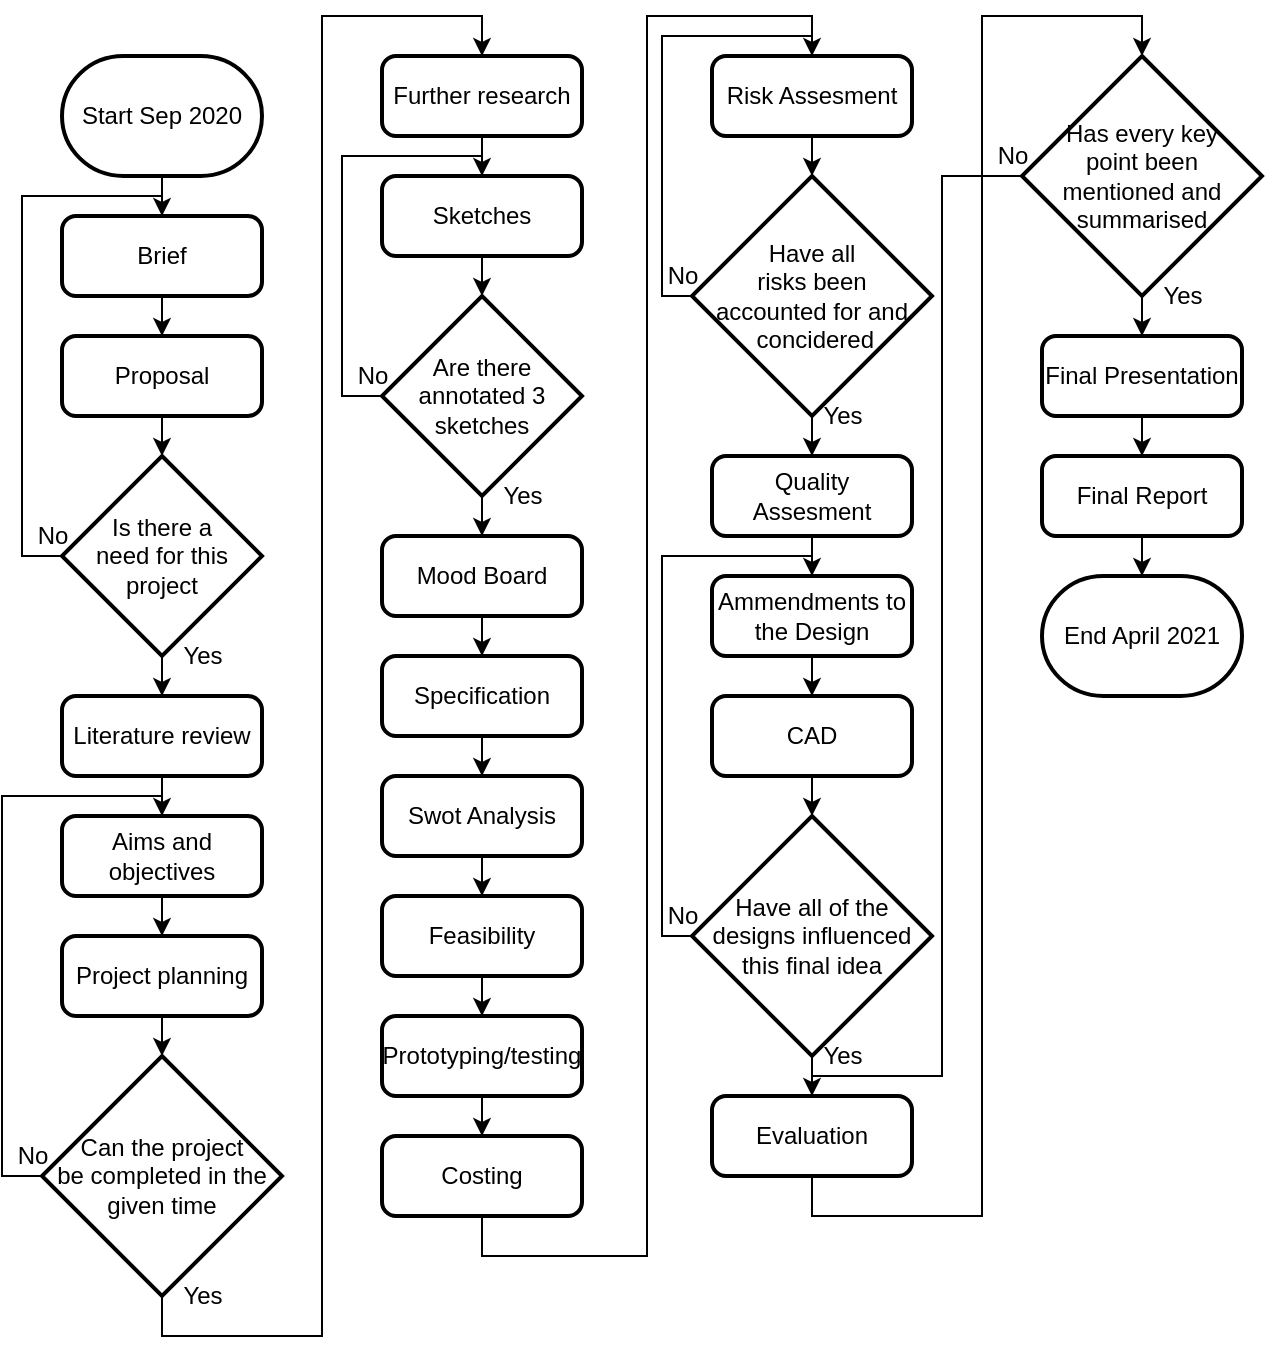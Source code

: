 <mxfile version="14.2.3" type="github">
  <diagram id="LABsaE5NDlapypMMA4mU" name="Page-1">
    <mxGraphModel dx="1422" dy="794" grid="1" gridSize="10" guides="1" tooltips="1" connect="1" arrows="1" fold="1" page="1" pageScale="1" pageWidth="850" pageHeight="1100" math="0" shadow="0">
      <root>
        <mxCell id="0" />
        <mxCell id="1" parent="0" />
        <mxCell id="pNEjwK5VX2j_wRrByYlO-9" style="edgeStyle=orthogonalEdgeStyle;rounded=0;orthogonalLoop=1;jettySize=auto;html=1;exitX=0.5;exitY=1;exitDx=0;exitDy=0;exitPerimeter=0;entryX=0.5;entryY=0;entryDx=0;entryDy=0;" parent="1" source="pNEjwK5VX2j_wRrByYlO-1" target="pNEjwK5VX2j_wRrByYlO-2" edge="1">
          <mxGeometry relative="1" as="geometry" />
        </mxCell>
        <mxCell id="pNEjwK5VX2j_wRrByYlO-1" value="Start Sep 2020" style="strokeWidth=2;html=1;shape=mxgraph.flowchart.terminator;whiteSpace=wrap;" parent="1" vertex="1">
          <mxGeometry x="110" y="40" width="100" height="60" as="geometry" />
        </mxCell>
        <mxCell id="pNEjwK5VX2j_wRrByYlO-10" style="edgeStyle=orthogonalEdgeStyle;rounded=0;orthogonalLoop=1;jettySize=auto;html=1;exitX=0.5;exitY=1;exitDx=0;exitDy=0;entryX=0.5;entryY=0;entryDx=0;entryDy=0;" parent="1" source="pNEjwK5VX2j_wRrByYlO-2" target="pNEjwK5VX2j_wRrByYlO-3" edge="1">
          <mxGeometry relative="1" as="geometry" />
        </mxCell>
        <mxCell id="pNEjwK5VX2j_wRrByYlO-2" value="Brief" style="rounded=1;whiteSpace=wrap;html=1;absoluteArcSize=1;arcSize=14;strokeWidth=2;" parent="1" vertex="1">
          <mxGeometry x="110" y="120" width="100" height="40" as="geometry" />
        </mxCell>
        <mxCell id="pNEjwK5VX2j_wRrByYlO-11" style="edgeStyle=orthogonalEdgeStyle;rounded=0;orthogonalLoop=1;jettySize=auto;html=1;exitX=0.5;exitY=1;exitDx=0;exitDy=0;entryX=0.5;entryY=0;entryDx=0;entryDy=0;entryPerimeter=0;" parent="1" source="pNEjwK5VX2j_wRrByYlO-3" target="pNEjwK5VX2j_wRrByYlO-4" edge="1">
          <mxGeometry relative="1" as="geometry" />
        </mxCell>
        <mxCell id="pNEjwK5VX2j_wRrByYlO-3" value="Proposal" style="rounded=1;whiteSpace=wrap;html=1;absoluteArcSize=1;arcSize=14;strokeWidth=2;" parent="1" vertex="1">
          <mxGeometry x="110" y="180" width="100" height="40" as="geometry" />
        </mxCell>
        <mxCell id="pNEjwK5VX2j_wRrByYlO-12" style="edgeStyle=orthogonalEdgeStyle;rounded=0;orthogonalLoop=1;jettySize=auto;html=1;exitX=0.5;exitY=1;exitDx=0;exitDy=0;exitPerimeter=0;entryX=0.5;entryY=0;entryDx=0;entryDy=0;" parent="1" source="pNEjwK5VX2j_wRrByYlO-4" target="pNEjwK5VX2j_wRrByYlO-6" edge="1">
          <mxGeometry relative="1" as="geometry" />
        </mxCell>
        <mxCell id="36fJL9Vguscwz0yONPbk-47" style="edgeStyle=orthogonalEdgeStyle;rounded=0;orthogonalLoop=1;jettySize=auto;html=1;exitX=0;exitY=0.5;exitDx=0;exitDy=0;exitPerimeter=0;endArrow=none;endFill=0;" edge="1" parent="1" source="pNEjwK5VX2j_wRrByYlO-4">
          <mxGeometry relative="1" as="geometry">
            <mxPoint x="160" y="110" as="targetPoint" />
            <Array as="points">
              <mxPoint x="90" y="290" />
              <mxPoint x="90" y="110" />
            </Array>
          </mxGeometry>
        </mxCell>
        <mxCell id="pNEjwK5VX2j_wRrByYlO-4" value="Is there a&lt;br&gt;need for this project" style="strokeWidth=2;html=1;shape=mxgraph.flowchart.decision;whiteSpace=wrap;" parent="1" vertex="1">
          <mxGeometry x="110" y="240" width="100" height="100" as="geometry" />
        </mxCell>
        <mxCell id="pNEjwK5VX2j_wRrByYlO-13" style="edgeStyle=orthogonalEdgeStyle;rounded=0;orthogonalLoop=1;jettySize=auto;html=1;exitX=0.5;exitY=1;exitDx=0;exitDy=0;entryX=0.5;entryY=0;entryDx=0;entryDy=0;" parent="1" source="pNEjwK5VX2j_wRrByYlO-6" target="pNEjwK5VX2j_wRrByYlO-7" edge="1">
          <mxGeometry relative="1" as="geometry" />
        </mxCell>
        <mxCell id="pNEjwK5VX2j_wRrByYlO-6" value="Literature review" style="rounded=1;whiteSpace=wrap;html=1;absoluteArcSize=1;arcSize=14;strokeWidth=2;" parent="1" vertex="1">
          <mxGeometry x="110" y="360" width="100" height="40" as="geometry" />
        </mxCell>
        <mxCell id="pNEjwK5VX2j_wRrByYlO-14" style="edgeStyle=orthogonalEdgeStyle;rounded=0;orthogonalLoop=1;jettySize=auto;html=1;exitX=0.5;exitY=1;exitDx=0;exitDy=0;entryX=0.5;entryY=0;entryDx=0;entryDy=0;" parent="1" source="pNEjwK5VX2j_wRrByYlO-7" target="pNEjwK5VX2j_wRrByYlO-8" edge="1">
          <mxGeometry relative="1" as="geometry" />
        </mxCell>
        <mxCell id="pNEjwK5VX2j_wRrByYlO-7" value="Aims and objectives" style="rounded=1;whiteSpace=wrap;html=1;absoluteArcSize=1;arcSize=14;strokeWidth=2;" parent="1" vertex="1">
          <mxGeometry x="110" y="420" width="100" height="40" as="geometry" />
        </mxCell>
        <mxCell id="36fJL9Vguscwz0yONPbk-23" style="edgeStyle=orthogonalEdgeStyle;rounded=0;orthogonalLoop=1;jettySize=auto;html=1;exitX=0.5;exitY=1;exitDx=0;exitDy=0;entryX=0.5;entryY=0;entryDx=0;entryDy=0;entryPerimeter=0;" edge="1" parent="1" source="pNEjwK5VX2j_wRrByYlO-8" target="36fJL9Vguscwz0yONPbk-16">
          <mxGeometry relative="1" as="geometry" />
        </mxCell>
        <mxCell id="pNEjwK5VX2j_wRrByYlO-8" value="Project planning" style="rounded=1;whiteSpace=wrap;html=1;absoluteArcSize=1;arcSize=14;strokeWidth=2;" parent="1" vertex="1">
          <mxGeometry x="110" y="480" width="100" height="40" as="geometry" />
        </mxCell>
        <mxCell id="36fJL9Vguscwz0yONPbk-24" style="edgeStyle=orthogonalEdgeStyle;rounded=0;orthogonalLoop=1;jettySize=auto;html=1;exitX=0.5;exitY=1;exitDx=0;exitDy=0;entryX=0.5;entryY=0;entryDx=0;entryDy=0;" edge="1" parent="1" source="pNEjwK5VX2j_wRrByYlO-15" target="pNEjwK5VX2j_wRrByYlO-16">
          <mxGeometry relative="1" as="geometry" />
        </mxCell>
        <mxCell id="pNEjwK5VX2j_wRrByYlO-15" value="Further research" style="rounded=1;whiteSpace=wrap;html=1;absoluteArcSize=1;arcSize=14;strokeWidth=2;" parent="1" vertex="1">
          <mxGeometry x="270" y="40" width="100" height="40" as="geometry" />
        </mxCell>
        <mxCell id="36fJL9Vguscwz0yONPbk-25" style="edgeStyle=orthogonalEdgeStyle;rounded=0;orthogonalLoop=1;jettySize=auto;html=1;exitX=0.5;exitY=1;exitDx=0;exitDy=0;entryX=0.5;entryY=0;entryDx=0;entryDy=0;entryPerimeter=0;" edge="1" parent="1" source="pNEjwK5VX2j_wRrByYlO-16" target="36fJL9Vguscwz0yONPbk-17">
          <mxGeometry relative="1" as="geometry" />
        </mxCell>
        <mxCell id="pNEjwK5VX2j_wRrByYlO-16" value="Sketches" style="rounded=1;whiteSpace=wrap;html=1;absoluteArcSize=1;arcSize=14;strokeWidth=2;" parent="1" vertex="1">
          <mxGeometry x="270" y="100" width="100" height="40" as="geometry" />
        </mxCell>
        <mxCell id="36fJL9Vguscwz0yONPbk-27" style="edgeStyle=orthogonalEdgeStyle;rounded=0;orthogonalLoop=1;jettySize=auto;html=1;exitX=0.5;exitY=1;exitDx=0;exitDy=0;entryX=0.5;entryY=0;entryDx=0;entryDy=0;" edge="1" parent="1" source="36fJL9Vguscwz0yONPbk-1" target="36fJL9Vguscwz0yONPbk-2">
          <mxGeometry relative="1" as="geometry" />
        </mxCell>
        <mxCell id="36fJL9Vguscwz0yONPbk-1" value="Mood Board" style="rounded=1;whiteSpace=wrap;html=1;absoluteArcSize=1;arcSize=14;strokeWidth=2;" vertex="1" parent="1">
          <mxGeometry x="270" y="280" width="100" height="40" as="geometry" />
        </mxCell>
        <mxCell id="36fJL9Vguscwz0yONPbk-28" style="edgeStyle=orthogonalEdgeStyle;rounded=0;orthogonalLoop=1;jettySize=auto;html=1;exitX=0.5;exitY=1;exitDx=0;exitDy=0;entryX=0.5;entryY=0;entryDx=0;entryDy=0;" edge="1" parent="1" source="36fJL9Vguscwz0yONPbk-2" target="36fJL9Vguscwz0yONPbk-3">
          <mxGeometry relative="1" as="geometry" />
        </mxCell>
        <mxCell id="36fJL9Vguscwz0yONPbk-2" value="Specification" style="rounded=1;whiteSpace=wrap;html=1;absoluteArcSize=1;arcSize=14;strokeWidth=2;" vertex="1" parent="1">
          <mxGeometry x="270" y="340" width="100" height="40" as="geometry" />
        </mxCell>
        <mxCell id="36fJL9Vguscwz0yONPbk-29" style="edgeStyle=orthogonalEdgeStyle;rounded=0;orthogonalLoop=1;jettySize=auto;html=1;exitX=0.5;exitY=1;exitDx=0;exitDy=0;entryX=0.5;entryY=0;entryDx=0;entryDy=0;" edge="1" parent="1" source="36fJL9Vguscwz0yONPbk-3" target="36fJL9Vguscwz0yONPbk-4">
          <mxGeometry relative="1" as="geometry" />
        </mxCell>
        <mxCell id="36fJL9Vguscwz0yONPbk-3" value="Swot Analysis" style="rounded=1;whiteSpace=wrap;html=1;absoluteArcSize=1;arcSize=14;strokeWidth=2;" vertex="1" parent="1">
          <mxGeometry x="270" y="400" width="100" height="40" as="geometry" />
        </mxCell>
        <mxCell id="36fJL9Vguscwz0yONPbk-30" style="edgeStyle=orthogonalEdgeStyle;rounded=0;orthogonalLoop=1;jettySize=auto;html=1;exitX=0.5;exitY=1;exitDx=0;exitDy=0;entryX=0.5;entryY=0;entryDx=0;entryDy=0;" edge="1" parent="1" source="36fJL9Vguscwz0yONPbk-4" target="36fJL9Vguscwz0yONPbk-5">
          <mxGeometry relative="1" as="geometry" />
        </mxCell>
        <mxCell id="36fJL9Vguscwz0yONPbk-4" value="Feasibility" style="rounded=1;whiteSpace=wrap;html=1;absoluteArcSize=1;arcSize=14;strokeWidth=2;" vertex="1" parent="1">
          <mxGeometry x="270" y="460" width="100" height="40" as="geometry" />
        </mxCell>
        <mxCell id="36fJL9Vguscwz0yONPbk-31" style="edgeStyle=orthogonalEdgeStyle;rounded=0;orthogonalLoop=1;jettySize=auto;html=1;exitX=0.5;exitY=1;exitDx=0;exitDy=0;entryX=0.5;entryY=0;entryDx=0;entryDy=0;" edge="1" parent="1" source="36fJL9Vguscwz0yONPbk-5" target="36fJL9Vguscwz0yONPbk-6">
          <mxGeometry relative="1" as="geometry" />
        </mxCell>
        <mxCell id="36fJL9Vguscwz0yONPbk-5" value="Prototyping/testing" style="rounded=1;whiteSpace=wrap;html=1;absoluteArcSize=1;arcSize=14;strokeWidth=2;" vertex="1" parent="1">
          <mxGeometry x="270" y="520" width="100" height="40" as="geometry" />
        </mxCell>
        <mxCell id="36fJL9Vguscwz0yONPbk-44" style="edgeStyle=orthogonalEdgeStyle;rounded=0;orthogonalLoop=1;jettySize=auto;html=1;exitX=0.5;exitY=1;exitDx=0;exitDy=0;entryX=0.5;entryY=0;entryDx=0;entryDy=0;" edge="1" parent="1" source="36fJL9Vguscwz0yONPbk-6" target="36fJL9Vguscwz0yONPbk-7">
          <mxGeometry relative="1" as="geometry">
            <mxPoint x="400" y="400" as="targetPoint" />
          </mxGeometry>
        </mxCell>
        <mxCell id="36fJL9Vguscwz0yONPbk-6" value="Costing" style="rounded=1;whiteSpace=wrap;html=1;absoluteArcSize=1;arcSize=14;strokeWidth=2;" vertex="1" parent="1">
          <mxGeometry x="270" y="580" width="100" height="40" as="geometry" />
        </mxCell>
        <mxCell id="36fJL9Vguscwz0yONPbk-32" style="edgeStyle=orthogonalEdgeStyle;rounded=0;orthogonalLoop=1;jettySize=auto;html=1;exitX=0.5;exitY=1;exitDx=0;exitDy=0;entryX=0.5;entryY=0;entryDx=0;entryDy=0;entryPerimeter=0;" edge="1" parent="1" source="36fJL9Vguscwz0yONPbk-7" target="36fJL9Vguscwz0yONPbk-18">
          <mxGeometry relative="1" as="geometry" />
        </mxCell>
        <mxCell id="36fJL9Vguscwz0yONPbk-7" value="Risk Assesment" style="rounded=1;whiteSpace=wrap;html=1;absoluteArcSize=1;arcSize=14;strokeWidth=2;" vertex="1" parent="1">
          <mxGeometry x="435" y="40" width="100" height="40" as="geometry" />
        </mxCell>
        <mxCell id="36fJL9Vguscwz0yONPbk-34" style="edgeStyle=orthogonalEdgeStyle;rounded=0;orthogonalLoop=1;jettySize=auto;html=1;exitX=0.5;exitY=1;exitDx=0;exitDy=0;entryX=0.5;entryY=0;entryDx=0;entryDy=0;" edge="1" parent="1" source="36fJL9Vguscwz0yONPbk-8" target="36fJL9Vguscwz0yONPbk-9">
          <mxGeometry relative="1" as="geometry" />
        </mxCell>
        <mxCell id="36fJL9Vguscwz0yONPbk-8" value="Quality Assesment" style="rounded=1;whiteSpace=wrap;html=1;absoluteArcSize=1;arcSize=14;strokeWidth=2;" vertex="1" parent="1">
          <mxGeometry x="435" y="240" width="100" height="40" as="geometry" />
        </mxCell>
        <mxCell id="36fJL9Vguscwz0yONPbk-35" style="edgeStyle=orthogonalEdgeStyle;rounded=0;orthogonalLoop=1;jettySize=auto;html=1;exitX=0.5;exitY=1;exitDx=0;exitDy=0;entryX=0.5;entryY=0;entryDx=0;entryDy=0;" edge="1" parent="1" source="36fJL9Vguscwz0yONPbk-9" target="36fJL9Vguscwz0yONPbk-10">
          <mxGeometry relative="1" as="geometry" />
        </mxCell>
        <mxCell id="36fJL9Vguscwz0yONPbk-9" value="Ammendments to the Design" style="rounded=1;whiteSpace=wrap;html=1;absoluteArcSize=1;arcSize=14;strokeWidth=2;" vertex="1" parent="1">
          <mxGeometry x="435" y="300" width="100" height="40" as="geometry" />
        </mxCell>
        <mxCell id="36fJL9Vguscwz0yONPbk-36" style="edgeStyle=orthogonalEdgeStyle;rounded=0;orthogonalLoop=1;jettySize=auto;html=1;exitX=0.5;exitY=1;exitDx=0;exitDy=0;entryX=0.5;entryY=0;entryDx=0;entryDy=0;entryPerimeter=0;" edge="1" parent="1" source="36fJL9Vguscwz0yONPbk-10" target="36fJL9Vguscwz0yONPbk-19">
          <mxGeometry relative="1" as="geometry" />
        </mxCell>
        <mxCell id="36fJL9Vguscwz0yONPbk-10" value="CAD" style="rounded=1;whiteSpace=wrap;html=1;absoluteArcSize=1;arcSize=14;strokeWidth=2;" vertex="1" parent="1">
          <mxGeometry x="435" y="360" width="100" height="40" as="geometry" />
        </mxCell>
        <mxCell id="36fJL9Vguscwz0yONPbk-46" style="edgeStyle=orthogonalEdgeStyle;rounded=0;orthogonalLoop=1;jettySize=auto;html=1;exitX=0.5;exitY=1;exitDx=0;exitDy=0;entryX=0.5;entryY=0;entryDx=0;entryDy=0;entryPerimeter=0;" edge="1" parent="1" source="36fJL9Vguscwz0yONPbk-11" target="36fJL9Vguscwz0yONPbk-20">
          <mxGeometry relative="1" as="geometry">
            <Array as="points">
              <mxPoint x="485" y="620" />
              <mxPoint x="570" y="620" />
              <mxPoint x="570" y="20" />
              <mxPoint x="650" y="20" />
            </Array>
          </mxGeometry>
        </mxCell>
        <mxCell id="36fJL9Vguscwz0yONPbk-11" value="Evaluation" style="rounded=1;whiteSpace=wrap;html=1;absoluteArcSize=1;arcSize=14;strokeWidth=2;" vertex="1" parent="1">
          <mxGeometry x="435" y="560" width="100" height="40" as="geometry" />
        </mxCell>
        <mxCell id="36fJL9Vguscwz0yONPbk-39" style="edgeStyle=orthogonalEdgeStyle;rounded=0;orthogonalLoop=1;jettySize=auto;html=1;exitX=0.5;exitY=1;exitDx=0;exitDy=0;entryX=0.5;entryY=0;entryDx=0;entryDy=0;" edge="1" parent="1" source="36fJL9Vguscwz0yONPbk-12" target="36fJL9Vguscwz0yONPbk-13">
          <mxGeometry relative="1" as="geometry" />
        </mxCell>
        <mxCell id="36fJL9Vguscwz0yONPbk-12" value="Final Presentation" style="rounded=1;whiteSpace=wrap;html=1;absoluteArcSize=1;arcSize=14;strokeWidth=2;" vertex="1" parent="1">
          <mxGeometry x="600" y="180" width="100" height="40" as="geometry" />
        </mxCell>
        <mxCell id="36fJL9Vguscwz0yONPbk-40" style="edgeStyle=orthogonalEdgeStyle;rounded=0;orthogonalLoop=1;jettySize=auto;html=1;exitX=0.5;exitY=1;exitDx=0;exitDy=0;entryX=0.5;entryY=0;entryDx=0;entryDy=0;entryPerimeter=0;" edge="1" parent="1" source="36fJL9Vguscwz0yONPbk-13" target="36fJL9Vguscwz0yONPbk-22">
          <mxGeometry relative="1" as="geometry" />
        </mxCell>
        <mxCell id="36fJL9Vguscwz0yONPbk-13" value="Final Report" style="rounded=1;whiteSpace=wrap;html=1;absoluteArcSize=1;arcSize=14;strokeWidth=2;" vertex="1" parent="1">
          <mxGeometry x="600" y="240" width="100" height="40" as="geometry" />
        </mxCell>
        <mxCell id="36fJL9Vguscwz0yONPbk-43" style="edgeStyle=orthogonalEdgeStyle;rounded=0;orthogonalLoop=1;jettySize=auto;html=1;exitX=0.5;exitY=1;exitDx=0;exitDy=0;exitPerimeter=0;entryX=0.5;entryY=0;entryDx=0;entryDy=0;" edge="1" parent="1" source="36fJL9Vguscwz0yONPbk-16" target="pNEjwK5VX2j_wRrByYlO-15">
          <mxGeometry relative="1" as="geometry">
            <mxPoint x="320" y="30" as="targetPoint" />
            <Array as="points">
              <mxPoint x="160" y="680" />
              <mxPoint x="240" y="680" />
              <mxPoint x="240" y="20" />
              <mxPoint x="320" y="20" />
            </Array>
          </mxGeometry>
        </mxCell>
        <mxCell id="36fJL9Vguscwz0yONPbk-48" style="edgeStyle=orthogonalEdgeStyle;rounded=0;orthogonalLoop=1;jettySize=auto;html=1;exitX=0;exitY=0.5;exitDx=0;exitDy=0;exitPerimeter=0;endArrow=none;endFill=0;" edge="1" parent="1" source="36fJL9Vguscwz0yONPbk-16">
          <mxGeometry relative="1" as="geometry">
            <mxPoint x="160" y="410" as="targetPoint" />
            <Array as="points">
              <mxPoint x="80" y="600" />
              <mxPoint x="80" y="410" />
              <mxPoint x="160" y="410" />
            </Array>
          </mxGeometry>
        </mxCell>
        <mxCell id="36fJL9Vguscwz0yONPbk-16" value="&lt;span&gt;Can the project&lt;/span&gt;&lt;br&gt;&lt;span&gt;be completed in the given time&lt;/span&gt;" style="strokeWidth=2;html=1;shape=mxgraph.flowchart.decision;whiteSpace=wrap;" vertex="1" parent="1">
          <mxGeometry x="100" y="540" width="120" height="120" as="geometry" />
        </mxCell>
        <mxCell id="36fJL9Vguscwz0yONPbk-26" style="edgeStyle=orthogonalEdgeStyle;rounded=0;orthogonalLoop=1;jettySize=auto;html=1;exitX=0.5;exitY=1;exitDx=0;exitDy=0;exitPerimeter=0;entryX=0.5;entryY=0;entryDx=0;entryDy=0;" edge="1" parent="1" source="36fJL9Vguscwz0yONPbk-17" target="36fJL9Vguscwz0yONPbk-1">
          <mxGeometry relative="1" as="geometry" />
        </mxCell>
        <mxCell id="36fJL9Vguscwz0yONPbk-49" style="edgeStyle=orthogonalEdgeStyle;rounded=0;orthogonalLoop=1;jettySize=auto;html=1;exitX=0;exitY=0.5;exitDx=0;exitDy=0;exitPerimeter=0;endArrow=none;endFill=0;" edge="1" parent="1" source="36fJL9Vguscwz0yONPbk-17">
          <mxGeometry relative="1" as="geometry">
            <mxPoint x="320" y="90" as="targetPoint" />
            <Array as="points">
              <mxPoint x="250" y="210" />
              <mxPoint x="250" y="90" />
            </Array>
          </mxGeometry>
        </mxCell>
        <mxCell id="36fJL9Vguscwz0yONPbk-17" value="Are there annotated 3 sketches" style="strokeWidth=2;html=1;shape=mxgraph.flowchart.decision;whiteSpace=wrap;" vertex="1" parent="1">
          <mxGeometry x="270" y="160" width="100" height="100" as="geometry" />
        </mxCell>
        <mxCell id="36fJL9Vguscwz0yONPbk-33" style="edgeStyle=orthogonalEdgeStyle;rounded=0;orthogonalLoop=1;jettySize=auto;html=1;exitX=0.5;exitY=1;exitDx=0;exitDy=0;exitPerimeter=0;entryX=0.5;entryY=0;entryDx=0;entryDy=0;" edge="1" parent="1" source="36fJL9Vguscwz0yONPbk-18" target="36fJL9Vguscwz0yONPbk-8">
          <mxGeometry relative="1" as="geometry" />
        </mxCell>
        <mxCell id="36fJL9Vguscwz0yONPbk-50" style="edgeStyle=orthogonalEdgeStyle;rounded=0;orthogonalLoop=1;jettySize=auto;html=1;exitX=0;exitY=0.5;exitDx=0;exitDy=0;exitPerimeter=0;endArrow=none;endFill=0;" edge="1" parent="1" source="36fJL9Vguscwz0yONPbk-18">
          <mxGeometry relative="1" as="geometry">
            <mxPoint x="485" y="30" as="targetPoint" />
            <Array as="points">
              <mxPoint x="410" y="160" />
              <mxPoint x="410" y="30" />
            </Array>
          </mxGeometry>
        </mxCell>
        <mxCell id="36fJL9Vguscwz0yONPbk-18" value="Have all&lt;br&gt;risks been&lt;br&gt;accounted&amp;nbsp;for and&lt;br&gt;&amp;nbsp;concidered" style="strokeWidth=2;html=1;shape=mxgraph.flowchart.decision;whiteSpace=wrap;" vertex="1" parent="1">
          <mxGeometry x="425" y="100" width="120" height="120" as="geometry" />
        </mxCell>
        <mxCell id="36fJL9Vguscwz0yONPbk-37" style="edgeStyle=orthogonalEdgeStyle;rounded=0;orthogonalLoop=1;jettySize=auto;html=1;exitX=0.5;exitY=1;exitDx=0;exitDy=0;exitPerimeter=0;entryX=0.5;entryY=0;entryDx=0;entryDy=0;" edge="1" parent="1" source="36fJL9Vguscwz0yONPbk-19" target="36fJL9Vguscwz0yONPbk-11">
          <mxGeometry relative="1" as="geometry" />
        </mxCell>
        <mxCell id="36fJL9Vguscwz0yONPbk-51" style="edgeStyle=orthogonalEdgeStyle;rounded=0;orthogonalLoop=1;jettySize=auto;html=1;exitX=0;exitY=0.5;exitDx=0;exitDy=0;exitPerimeter=0;endArrow=none;endFill=0;" edge="1" parent="1" source="36fJL9Vguscwz0yONPbk-19">
          <mxGeometry relative="1" as="geometry">
            <mxPoint x="485" y="290" as="targetPoint" />
            <Array as="points">
              <mxPoint x="410" y="480" />
              <mxPoint x="410" y="290" />
            </Array>
          </mxGeometry>
        </mxCell>
        <mxCell id="36fJL9Vguscwz0yONPbk-19" value="Have all of the designs influenced this final idea" style="strokeWidth=2;html=1;shape=mxgraph.flowchart.decision;whiteSpace=wrap;" vertex="1" parent="1">
          <mxGeometry x="425" y="420" width="120" height="120" as="geometry" />
        </mxCell>
        <mxCell id="36fJL9Vguscwz0yONPbk-38" style="edgeStyle=orthogonalEdgeStyle;rounded=0;orthogonalLoop=1;jettySize=auto;html=1;exitX=0.5;exitY=1;exitDx=0;exitDy=0;exitPerimeter=0;entryX=0.5;entryY=0;entryDx=0;entryDy=0;" edge="1" parent="1" source="36fJL9Vguscwz0yONPbk-20" target="36fJL9Vguscwz0yONPbk-12">
          <mxGeometry relative="1" as="geometry" />
        </mxCell>
        <mxCell id="36fJL9Vguscwz0yONPbk-52" style="edgeStyle=orthogonalEdgeStyle;rounded=0;orthogonalLoop=1;jettySize=auto;html=1;exitX=0;exitY=0.5;exitDx=0;exitDy=0;exitPerimeter=0;endArrow=none;endFill=0;entryX=0.5;entryY=0;entryDx=0;entryDy=0;" edge="1" parent="1" source="36fJL9Vguscwz0yONPbk-20" target="36fJL9Vguscwz0yONPbk-11">
          <mxGeometry relative="1" as="geometry">
            <mxPoint x="480" y="550" as="targetPoint" />
            <Array as="points">
              <mxPoint x="550" y="100" />
              <mxPoint x="550" y="550" />
              <mxPoint x="485" y="550" />
            </Array>
          </mxGeometry>
        </mxCell>
        <mxCell id="36fJL9Vguscwz0yONPbk-20" value="Has every key&lt;br&gt;point been&lt;br&gt;mentioned and summarised" style="strokeWidth=2;html=1;shape=mxgraph.flowchart.decision;whiteSpace=wrap;" vertex="1" parent="1">
          <mxGeometry x="590" y="40" width="120" height="120" as="geometry" />
        </mxCell>
        <mxCell id="36fJL9Vguscwz0yONPbk-22" value="End April 2021" style="strokeWidth=2;html=1;shape=mxgraph.flowchart.terminator;whiteSpace=wrap;" vertex="1" parent="1">
          <mxGeometry x="600" y="300" width="100" height="60" as="geometry" />
        </mxCell>
        <mxCell id="36fJL9Vguscwz0yONPbk-53" value="No" style="text;html=1;align=center;verticalAlign=middle;resizable=0;points=[];autosize=1;" vertex="1" parent="1">
          <mxGeometry x="90" y="270" width="30" height="20" as="geometry" />
        </mxCell>
        <mxCell id="36fJL9Vguscwz0yONPbk-54" value="Yes" style="text;html=1;align=center;verticalAlign=middle;resizable=0;points=[];autosize=1;" vertex="1" parent="1">
          <mxGeometry x="160" y="330" width="40" height="20" as="geometry" />
        </mxCell>
        <mxCell id="36fJL9Vguscwz0yONPbk-55" value="Yes" style="text;html=1;align=center;verticalAlign=middle;resizable=0;points=[];autosize=1;" vertex="1" parent="1">
          <mxGeometry x="160" y="650" width="40" height="20" as="geometry" />
        </mxCell>
        <mxCell id="36fJL9Vguscwz0yONPbk-56" value="Yes" style="text;html=1;align=center;verticalAlign=middle;resizable=0;points=[];autosize=1;" vertex="1" parent="1">
          <mxGeometry x="320" y="250" width="40" height="20" as="geometry" />
        </mxCell>
        <mxCell id="36fJL9Vguscwz0yONPbk-57" value="Yes" style="text;html=1;align=center;verticalAlign=middle;resizable=0;points=[];autosize=1;" vertex="1" parent="1">
          <mxGeometry x="480" y="210" width="40" height="20" as="geometry" />
        </mxCell>
        <mxCell id="36fJL9Vguscwz0yONPbk-58" value="Yes" style="text;html=1;align=center;verticalAlign=middle;resizable=0;points=[];autosize=1;" vertex="1" parent="1">
          <mxGeometry x="480" y="530" width="40" height="20" as="geometry" />
        </mxCell>
        <mxCell id="36fJL9Vguscwz0yONPbk-59" value="Yes" style="text;html=1;align=center;verticalAlign=middle;resizable=0;points=[];autosize=1;" vertex="1" parent="1">
          <mxGeometry x="650" y="150" width="40" height="20" as="geometry" />
        </mxCell>
        <mxCell id="36fJL9Vguscwz0yONPbk-60" value="No" style="text;html=1;align=center;verticalAlign=middle;resizable=0;points=[];autosize=1;" vertex="1" parent="1">
          <mxGeometry x="80" y="580" width="30" height="20" as="geometry" />
        </mxCell>
        <mxCell id="36fJL9Vguscwz0yONPbk-61" value="No" style="text;html=1;align=center;verticalAlign=middle;resizable=0;points=[];autosize=1;" vertex="1" parent="1">
          <mxGeometry x="250" y="190" width="30" height="20" as="geometry" />
        </mxCell>
        <mxCell id="36fJL9Vguscwz0yONPbk-62" value="No" style="text;html=1;align=center;verticalAlign=middle;resizable=0;points=[];autosize=1;" vertex="1" parent="1">
          <mxGeometry x="405" y="460" width="30" height="20" as="geometry" />
        </mxCell>
        <mxCell id="36fJL9Vguscwz0yONPbk-63" value="No" style="text;html=1;align=center;verticalAlign=middle;resizable=0;points=[];autosize=1;" vertex="1" parent="1">
          <mxGeometry x="405" y="140" width="30" height="20" as="geometry" />
        </mxCell>
        <mxCell id="36fJL9Vguscwz0yONPbk-64" value="No" style="text;html=1;align=center;verticalAlign=middle;resizable=0;points=[];autosize=1;" vertex="1" parent="1">
          <mxGeometry x="570" y="80" width="30" height="20" as="geometry" />
        </mxCell>
      </root>
    </mxGraphModel>
  </diagram>
</mxfile>
